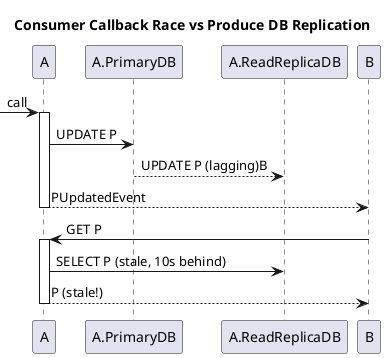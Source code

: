 @startuml
title Consumer Callback Race vs Produce DB Replication

-> A++:call
A -> A.PrimaryDB : UPDATE P
A.PrimaryDB --> A.ReadReplicaDB: UPDATE P (lagging)B
B<--A--: PUpdatedEvent

B ->A++: GET P
A->A.ReadReplicaDB: SELECT P (stale, 10s behind)
B<--A--: P (stale!)

@enduml